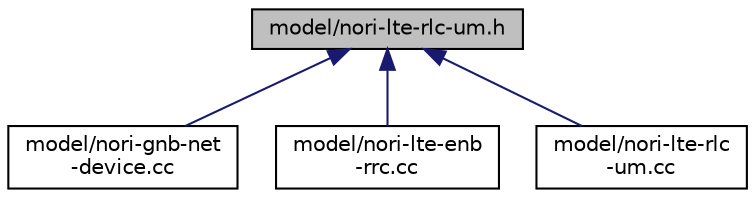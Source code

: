 digraph "model/nori-lte-rlc-um.h"
{
 // INTERACTIVE_SVG=YES
 // LATEX_PDF_SIZE
  edge [fontname="Helvetica",fontsize="10",labelfontname="Helvetica",labelfontsize="10"];
  node [fontname="Helvetica",fontsize="10",shape=record];
  Node1 [label="model/nori-lte-rlc-um.h",height=0.2,width=0.4,color="black", fillcolor="grey75", style="filled", fontcolor="black",tooltip=" "];
  Node1 -> Node2 [dir="back",color="midnightblue",fontsize="10",style="solid",fontname="Helvetica"];
  Node2 [label="model/nori-gnb-net\l-device.cc",height=0.2,width=0.4,color="black", fillcolor="white", style="filled",URL="$nori-gnb-net-device_8cc.html",tooltip=" "];
  Node1 -> Node3 [dir="back",color="midnightblue",fontsize="10",style="solid",fontname="Helvetica"];
  Node3 [label="model/nori-lte-enb\l-rrc.cc",height=0.2,width=0.4,color="black", fillcolor="white", style="filled",URL="$nori-lte-enb-rrc_8cc.html",tooltip=" "];
  Node1 -> Node4 [dir="back",color="midnightblue",fontsize="10",style="solid",fontname="Helvetica"];
  Node4 [label="model/nori-lte-rlc\l-um.cc",height=0.2,width=0.4,color="black", fillcolor="white", style="filled",URL="$nori-lte-rlc-um_8cc.html",tooltip=" "];
}
